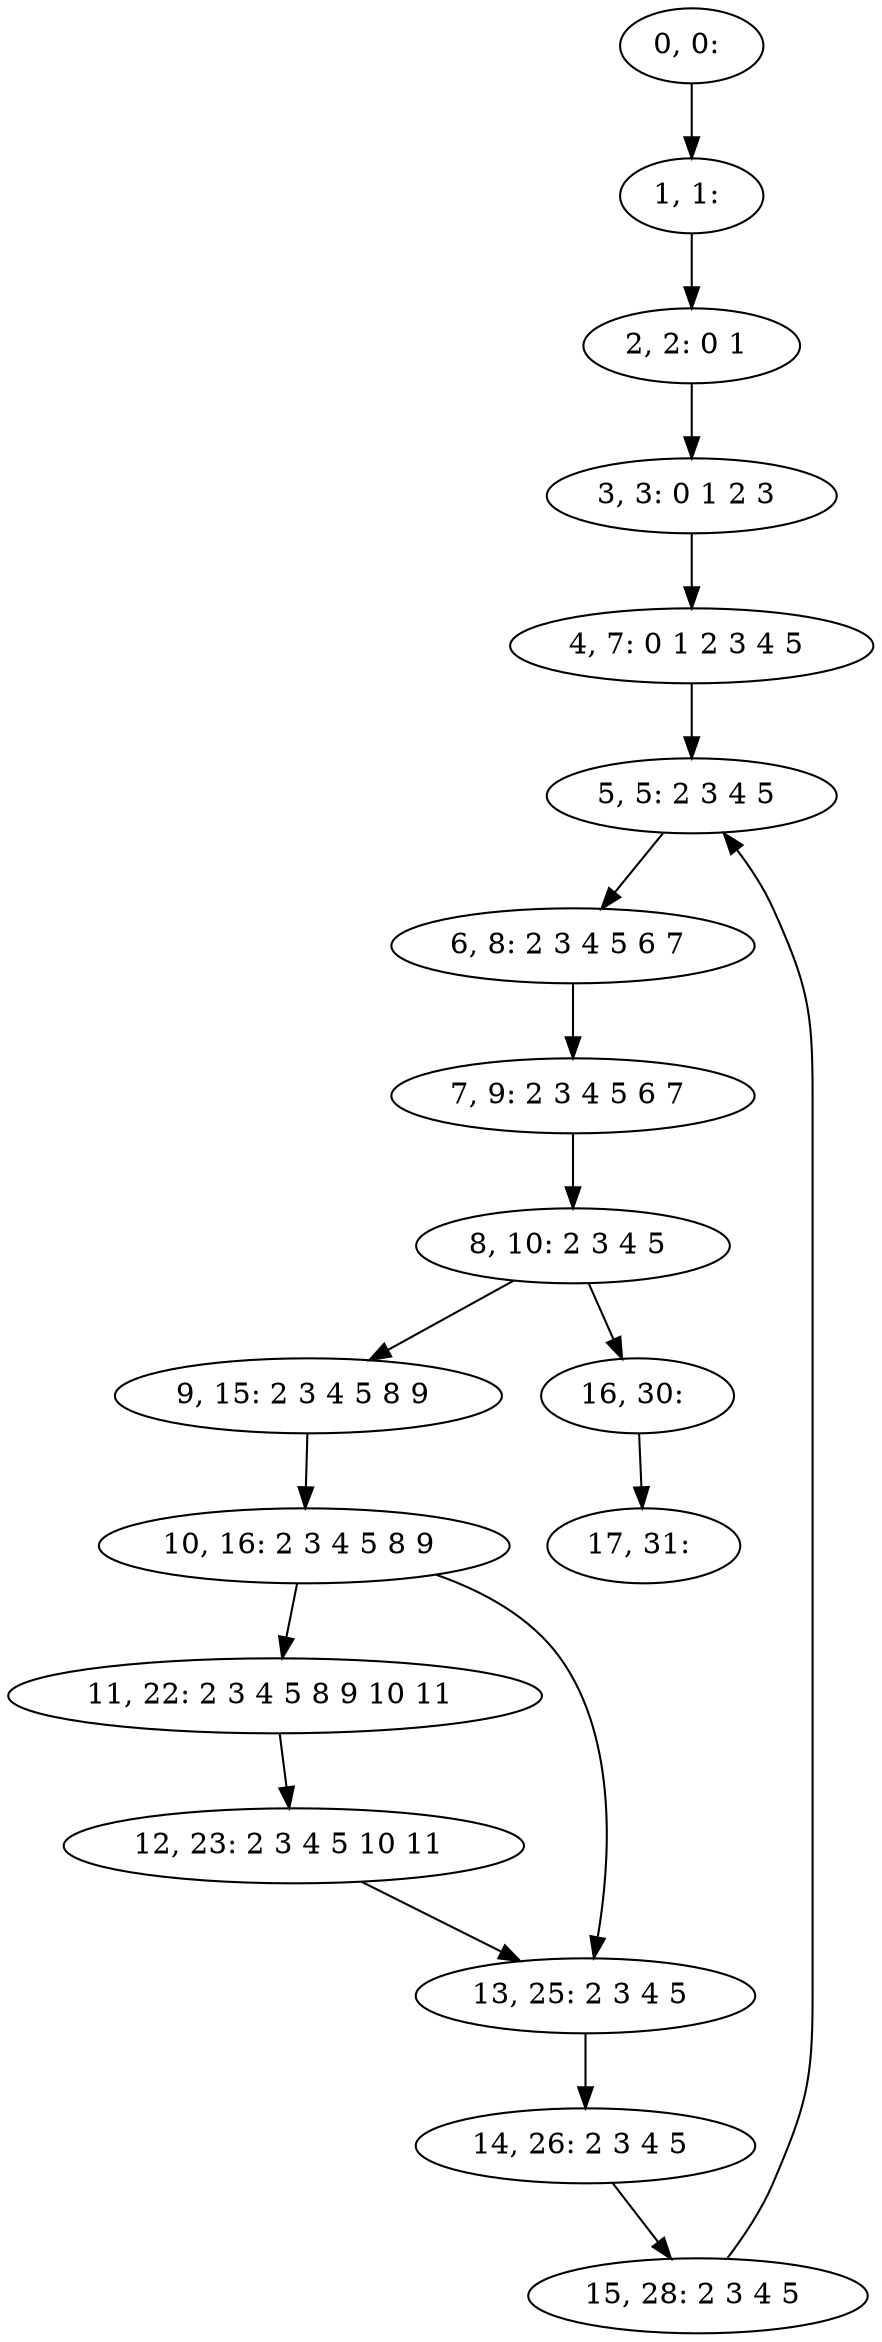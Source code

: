 digraph G {
0[label="0, 0: "];
1[label="1, 1: "];
2[label="2, 2: 0 1 "];
3[label="3, 3: 0 1 2 3 "];
4[label="4, 7: 0 1 2 3 4 5 "];
5[label="5, 5: 2 3 4 5 "];
6[label="6, 8: 2 3 4 5 6 7 "];
7[label="7, 9: 2 3 4 5 6 7 "];
8[label="8, 10: 2 3 4 5 "];
9[label="9, 15: 2 3 4 5 8 9 "];
10[label="10, 16: 2 3 4 5 8 9 "];
11[label="11, 22: 2 3 4 5 8 9 10 11 "];
12[label="12, 23: 2 3 4 5 10 11 "];
13[label="13, 25: 2 3 4 5 "];
14[label="14, 26: 2 3 4 5 "];
15[label="15, 28: 2 3 4 5 "];
16[label="16, 30: "];
17[label="17, 31: "];
0->1 ;
1->2 ;
2->3 ;
3->4 ;
4->5 ;
5->6 ;
6->7 ;
7->8 ;
8->9 ;
8->16 ;
9->10 ;
10->11 ;
10->13 ;
11->12 ;
12->13 ;
13->14 ;
14->15 ;
15->5 ;
16->17 ;
}
